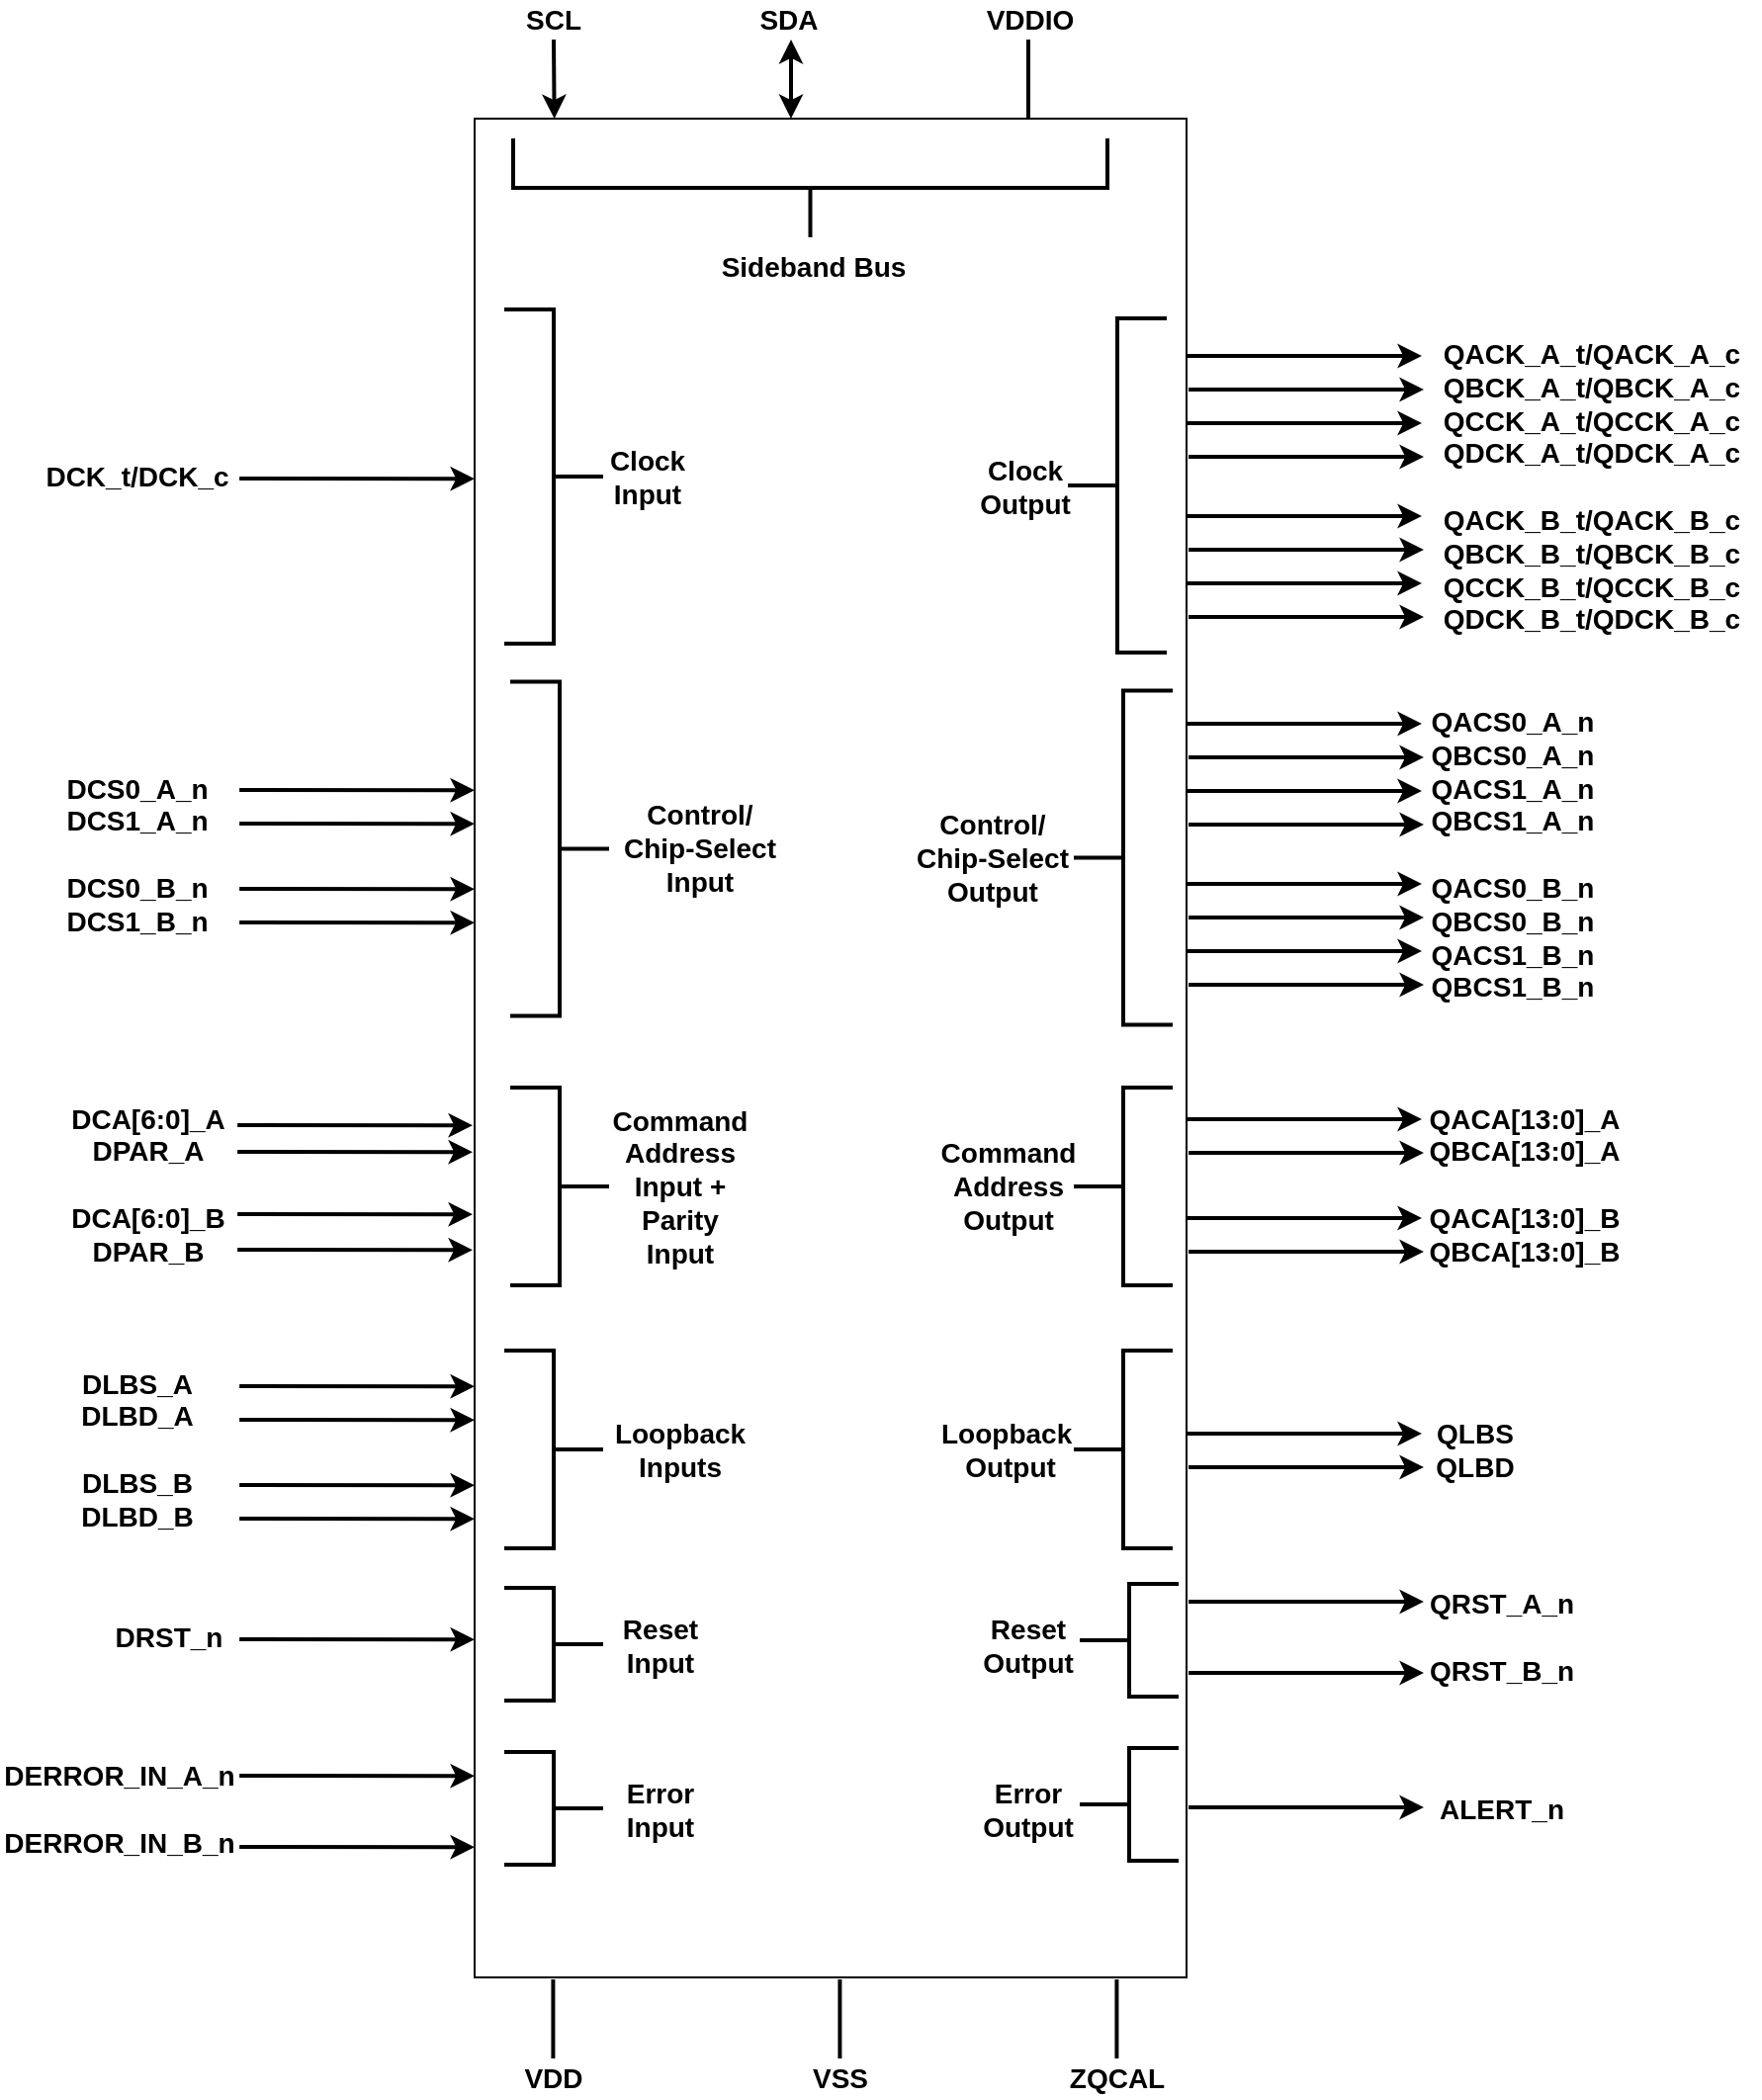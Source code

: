 <mxfile version="26.0.11">
  <diagram name="Page-1" id="vdN65WVOUSUoNXqUONqW">
    <mxGraphModel dx="1157" dy="998" grid="1" gridSize="10" guides="1" tooltips="1" connect="1" arrows="1" fold="1" page="1" pageScale="1" pageWidth="850" pageHeight="1100" math="0" shadow="0">
      <root>
        <mxCell id="0" />
        <mxCell id="1" parent="0" />
        <mxCell id="19wFOHCZdqjI787uc1kk-1" value="" style="rounded=0;whiteSpace=wrap;html=1;" parent="1" vertex="1">
          <mxGeometry x="240" y="80" width="360" height="940" as="geometry" />
        </mxCell>
        <mxCell id="19wFOHCZdqjI787uc1kk-2" value="" style="endArrow=classic;html=1;rounded=0;entryX=-0.003;entryY=0.059;entryDx=0;entryDy=0;entryPerimeter=0;strokeWidth=2;" parent="1" edge="1">
          <mxGeometry width="50" height="50" relative="1" as="geometry">
            <mxPoint x="121.08" y="262" as="sourcePoint" />
            <mxPoint x="240.0" y="262.12" as="targetPoint" />
          </mxGeometry>
        </mxCell>
        <mxCell id="19wFOHCZdqjI787uc1kk-5" value="DCK_t/DCK_c" style="text;html=1;align=center;verticalAlign=middle;whiteSpace=wrap;rounded=0;fontStyle=1;fontSize=14;" parent="1" vertex="1">
          <mxGeometry x="19" y="241" width="101.08" height="40" as="geometry" />
        </mxCell>
        <mxCell id="19wFOHCZdqjI787uc1kk-6" value="" style="endArrow=classic;html=1;rounded=0;entryX=-0.003;entryY=0.059;entryDx=0;entryDy=0;entryPerimeter=0;strokeWidth=2;" parent="1" edge="1">
          <mxGeometry width="50" height="50" relative="1" as="geometry">
            <mxPoint x="600" y="200" as="sourcePoint" />
            <mxPoint x="719" y="200" as="targetPoint" />
          </mxGeometry>
        </mxCell>
        <mxCell id="19wFOHCZdqjI787uc1kk-7" value="" style="endArrow=classic;html=1;rounded=0;entryX=-0.003;entryY=0.059;entryDx=0;entryDy=0;entryPerimeter=0;strokeWidth=2;" parent="1" edge="1">
          <mxGeometry width="50" height="50" relative="1" as="geometry">
            <mxPoint x="601" y="217" as="sourcePoint" />
            <mxPoint x="720" y="217" as="targetPoint" />
          </mxGeometry>
        </mxCell>
        <mxCell id="19wFOHCZdqjI787uc1kk-8" value="QACK_A_t/QACK_A_c&lt;div&gt;QBCK_A_t/QBCK_A_c&lt;/div&gt;&lt;div&gt;QCCK_A_t/QCCK_A_c&lt;/div&gt;&lt;div&gt;QDCK_A_t/QDCK_A_c&lt;/div&gt;&lt;div&gt;&lt;br&gt;&lt;/div&gt;&lt;div&gt;QACK_B_t/QACK_B_c&lt;/div&gt;&lt;div&gt;QBCK_B_t/QBCK_B_c&lt;/div&gt;&lt;div&gt;QCCK_B_t/QCCK_B_c&lt;/div&gt;&lt;div&gt;QDCK_B_t/QDCK_B_c&lt;/div&gt;" style="text;html=1;align=center;verticalAlign=middle;whiteSpace=wrap;rounded=0;fontStyle=1;fontSize=14;" parent="1" vertex="1">
          <mxGeometry x="720" y="184" width="170" height="163" as="geometry" />
        </mxCell>
        <mxCell id="19wFOHCZdqjI787uc1kk-9" value="" style="endArrow=classic;html=1;rounded=0;entryX=-0.003;entryY=0.059;entryDx=0;entryDy=0;entryPerimeter=0;strokeWidth=2;" parent="1" edge="1">
          <mxGeometry width="50" height="50" relative="1" as="geometry">
            <mxPoint x="600" y="234" as="sourcePoint" />
            <mxPoint x="719" y="234" as="targetPoint" />
          </mxGeometry>
        </mxCell>
        <mxCell id="19wFOHCZdqjI787uc1kk-10" value="" style="endArrow=classic;html=1;rounded=0;entryX=-0.003;entryY=0.059;entryDx=0;entryDy=0;entryPerimeter=0;strokeWidth=2;" parent="1" edge="1">
          <mxGeometry width="50" height="50" relative="1" as="geometry">
            <mxPoint x="601" y="251" as="sourcePoint" />
            <mxPoint x="720" y="251" as="targetPoint" />
          </mxGeometry>
        </mxCell>
        <mxCell id="19wFOHCZdqjI787uc1kk-11" value="" style="endArrow=classic;html=1;rounded=0;entryX=-0.003;entryY=0.059;entryDx=0;entryDy=0;entryPerimeter=0;strokeWidth=2;" parent="1" edge="1">
          <mxGeometry width="50" height="50" relative="1" as="geometry">
            <mxPoint x="600" y="281" as="sourcePoint" />
            <mxPoint x="719" y="281" as="targetPoint" />
          </mxGeometry>
        </mxCell>
        <mxCell id="19wFOHCZdqjI787uc1kk-12" value="" style="endArrow=classic;html=1;rounded=0;entryX=-0.003;entryY=0.059;entryDx=0;entryDy=0;entryPerimeter=0;strokeWidth=2;" parent="1" edge="1">
          <mxGeometry width="50" height="50" relative="1" as="geometry">
            <mxPoint x="601" y="298" as="sourcePoint" />
            <mxPoint x="720" y="298" as="targetPoint" />
          </mxGeometry>
        </mxCell>
        <mxCell id="19wFOHCZdqjI787uc1kk-13" value="" style="endArrow=classic;html=1;rounded=0;entryX=-0.003;entryY=0.059;entryDx=0;entryDy=0;entryPerimeter=0;strokeWidth=2;" parent="1" edge="1">
          <mxGeometry width="50" height="50" relative="1" as="geometry">
            <mxPoint x="600" y="315" as="sourcePoint" />
            <mxPoint x="719" y="315" as="targetPoint" />
          </mxGeometry>
        </mxCell>
        <mxCell id="19wFOHCZdqjI787uc1kk-14" value="" style="endArrow=classic;html=1;rounded=0;entryX=-0.003;entryY=0.059;entryDx=0;entryDy=0;entryPerimeter=0;strokeWidth=2;" parent="1" edge="1">
          <mxGeometry width="50" height="50" relative="1" as="geometry">
            <mxPoint x="601" y="332" as="sourcePoint" />
            <mxPoint x="720" y="332" as="targetPoint" />
          </mxGeometry>
        </mxCell>
        <mxCell id="19wFOHCZdqjI787uc1kk-15" value="" style="endArrow=classic;html=1;rounded=0;entryX=-0.003;entryY=0.059;entryDx=0;entryDy=0;entryPerimeter=0;strokeWidth=2;" parent="1" edge="1">
          <mxGeometry width="50" height="50" relative="1" as="geometry">
            <mxPoint x="121.08" y="419.5" as="sourcePoint" />
            <mxPoint x="240.0" y="419.62" as="targetPoint" />
          </mxGeometry>
        </mxCell>
        <mxCell id="19wFOHCZdqjI787uc1kk-16" value="DCS0_A_n&lt;div&gt;DCS1_A_n&lt;/div&gt;&lt;div&gt;&lt;br&gt;&lt;/div&gt;&lt;div&gt;DCS0_B_n&lt;/div&gt;&lt;div&gt;DCS1_B_n&lt;/div&gt;" style="text;html=1;align=center;verticalAlign=middle;whiteSpace=wrap;rounded=0;fontStyle=1;fontSize=14;" parent="1" vertex="1">
          <mxGeometry x="19" y="406.5" width="101.08" height="90" as="geometry" />
        </mxCell>
        <mxCell id="19wFOHCZdqjI787uc1kk-17" value="" style="endArrow=classic;html=1;rounded=0;entryX=-0.003;entryY=0.059;entryDx=0;entryDy=0;entryPerimeter=0;strokeWidth=2;" parent="1" edge="1">
          <mxGeometry width="50" height="50" relative="1" as="geometry">
            <mxPoint x="121.08" y="436.5" as="sourcePoint" />
            <mxPoint x="240.0" y="436.62" as="targetPoint" />
          </mxGeometry>
        </mxCell>
        <mxCell id="19wFOHCZdqjI787uc1kk-18" value="" style="endArrow=classic;html=1;rounded=0;entryX=-0.003;entryY=0.059;entryDx=0;entryDy=0;entryPerimeter=0;strokeWidth=2;" parent="1" edge="1">
          <mxGeometry width="50" height="50" relative="1" as="geometry">
            <mxPoint x="121.08" y="469.5" as="sourcePoint" />
            <mxPoint x="240.0" y="469.62" as="targetPoint" />
          </mxGeometry>
        </mxCell>
        <mxCell id="19wFOHCZdqjI787uc1kk-19" value="" style="endArrow=classic;html=1;rounded=0;entryX=-0.003;entryY=0.059;entryDx=0;entryDy=0;entryPerimeter=0;strokeWidth=2;" parent="1" edge="1">
          <mxGeometry width="50" height="50" relative="1" as="geometry">
            <mxPoint x="121.08" y="486.5" as="sourcePoint" />
            <mxPoint x="240.0" y="486.62" as="targetPoint" />
          </mxGeometry>
        </mxCell>
        <mxCell id="19wFOHCZdqjI787uc1kk-20" value="" style="endArrow=classic;html=1;rounded=0;entryX=-0.003;entryY=0.059;entryDx=0;entryDy=0;entryPerimeter=0;strokeWidth=2;" parent="1" edge="1">
          <mxGeometry width="50" height="50" relative="1" as="geometry">
            <mxPoint x="600" y="386" as="sourcePoint" />
            <mxPoint x="719" y="386" as="targetPoint" />
          </mxGeometry>
        </mxCell>
        <mxCell id="19wFOHCZdqjI787uc1kk-21" value="" style="endArrow=classic;html=1;rounded=0;entryX=-0.003;entryY=0.059;entryDx=0;entryDy=0;entryPerimeter=0;strokeWidth=2;" parent="1" edge="1">
          <mxGeometry width="50" height="50" relative="1" as="geometry">
            <mxPoint x="601" y="403" as="sourcePoint" />
            <mxPoint x="720" y="403" as="targetPoint" />
          </mxGeometry>
        </mxCell>
        <mxCell id="19wFOHCZdqjI787uc1kk-22" value="QACS0_A_n&lt;div&gt;QBCS0_A_n&lt;/div&gt;&lt;div&gt;QACS1_A_n&lt;/div&gt;&lt;div&gt;QBCS1_A_n&lt;/div&gt;&lt;div&gt;&lt;br&gt;&lt;/div&gt;&lt;div&gt;QACS0_B_n&lt;div&gt;QBCS0_B_n&lt;/div&gt;&lt;div&gt;QACS1_B_n&lt;/div&gt;&lt;div&gt;QBCS1_B_n&lt;/div&gt;&lt;/div&gt;" style="text;html=1;align=center;verticalAlign=middle;whiteSpace=wrap;rounded=0;fontStyle=1;fontSize=14;" parent="1" vertex="1">
          <mxGeometry x="720" y="370" width="90" height="163" as="geometry" />
        </mxCell>
        <mxCell id="19wFOHCZdqjI787uc1kk-23" value="" style="endArrow=classic;html=1;rounded=0;entryX=-0.003;entryY=0.059;entryDx=0;entryDy=0;entryPerimeter=0;strokeWidth=2;" parent="1" edge="1">
          <mxGeometry width="50" height="50" relative="1" as="geometry">
            <mxPoint x="600" y="420" as="sourcePoint" />
            <mxPoint x="719" y="420" as="targetPoint" />
          </mxGeometry>
        </mxCell>
        <mxCell id="19wFOHCZdqjI787uc1kk-24" value="" style="endArrow=classic;html=1;rounded=0;entryX=-0.003;entryY=0.059;entryDx=0;entryDy=0;entryPerimeter=0;strokeWidth=2;" parent="1" edge="1">
          <mxGeometry width="50" height="50" relative="1" as="geometry">
            <mxPoint x="601" y="437" as="sourcePoint" />
            <mxPoint x="720" y="437" as="targetPoint" />
          </mxGeometry>
        </mxCell>
        <mxCell id="19wFOHCZdqjI787uc1kk-25" value="" style="endArrow=classic;html=1;rounded=0;entryX=-0.003;entryY=0.059;entryDx=0;entryDy=0;entryPerimeter=0;strokeWidth=2;" parent="1" edge="1">
          <mxGeometry width="50" height="50" relative="1" as="geometry">
            <mxPoint x="600" y="467" as="sourcePoint" />
            <mxPoint x="719" y="467" as="targetPoint" />
          </mxGeometry>
        </mxCell>
        <mxCell id="19wFOHCZdqjI787uc1kk-26" value="" style="endArrow=classic;html=1;rounded=0;entryX=-0.003;entryY=0.059;entryDx=0;entryDy=0;entryPerimeter=0;strokeWidth=2;" parent="1" edge="1">
          <mxGeometry width="50" height="50" relative="1" as="geometry">
            <mxPoint x="601" y="484" as="sourcePoint" />
            <mxPoint x="720" y="484" as="targetPoint" />
          </mxGeometry>
        </mxCell>
        <mxCell id="19wFOHCZdqjI787uc1kk-27" value="" style="endArrow=classic;html=1;rounded=0;entryX=-0.003;entryY=0.059;entryDx=0;entryDy=0;entryPerimeter=0;strokeWidth=2;" parent="1" edge="1">
          <mxGeometry width="50" height="50" relative="1" as="geometry">
            <mxPoint x="600" y="501" as="sourcePoint" />
            <mxPoint x="719" y="501" as="targetPoint" />
          </mxGeometry>
        </mxCell>
        <mxCell id="19wFOHCZdqjI787uc1kk-28" value="" style="endArrow=classic;html=1;rounded=0;entryX=-0.003;entryY=0.059;entryDx=0;entryDy=0;entryPerimeter=0;strokeWidth=2;" parent="1" edge="1">
          <mxGeometry width="50" height="50" relative="1" as="geometry">
            <mxPoint x="601" y="518" as="sourcePoint" />
            <mxPoint x="720" y="518" as="targetPoint" />
          </mxGeometry>
        </mxCell>
        <mxCell id="19wFOHCZdqjI787uc1kk-29" value="" style="endArrow=classic;html=1;rounded=0;entryX=-0.003;entryY=0.059;entryDx=0;entryDy=0;entryPerimeter=0;strokeWidth=2;" parent="1" edge="1">
          <mxGeometry width="50" height="50" relative="1" as="geometry">
            <mxPoint x="600" y="586" as="sourcePoint" />
            <mxPoint x="719" y="586" as="targetPoint" />
          </mxGeometry>
        </mxCell>
        <mxCell id="19wFOHCZdqjI787uc1kk-30" value="" style="endArrow=classic;html=1;rounded=0;entryX=-0.003;entryY=0.059;entryDx=0;entryDy=0;entryPerimeter=0;strokeWidth=2;" parent="1" edge="1">
          <mxGeometry width="50" height="50" relative="1" as="geometry">
            <mxPoint x="601" y="603" as="sourcePoint" />
            <mxPoint x="720" y="603" as="targetPoint" />
          </mxGeometry>
        </mxCell>
        <mxCell id="19wFOHCZdqjI787uc1kk-31" value="QACA[13:0]_A&lt;div&gt;QBCA[13:0]_A&lt;/div&gt;&lt;div&gt;&lt;br&gt;&lt;/div&gt;&lt;div&gt;QACA[13:0]_B&lt;div&gt;QBCA[13:0]_B&lt;/div&gt;&lt;/div&gt;" style="text;html=1;align=center;verticalAlign=middle;whiteSpace=wrap;rounded=0;fontStyle=1;fontSize=14;" parent="1" vertex="1">
          <mxGeometry x="722" y="569" width="98" height="100" as="geometry" />
        </mxCell>
        <mxCell id="19wFOHCZdqjI787uc1kk-32" value="" style="endArrow=classic;html=1;rounded=0;entryX=-0.003;entryY=0.059;entryDx=0;entryDy=0;entryPerimeter=0;strokeWidth=2;" parent="1" edge="1">
          <mxGeometry width="50" height="50" relative="1" as="geometry">
            <mxPoint x="600" y="636" as="sourcePoint" />
            <mxPoint x="719" y="636" as="targetPoint" />
          </mxGeometry>
        </mxCell>
        <mxCell id="19wFOHCZdqjI787uc1kk-33" value="" style="endArrow=classic;html=1;rounded=0;entryX=-0.003;entryY=0.059;entryDx=0;entryDy=0;entryPerimeter=0;strokeWidth=2;" parent="1" edge="1">
          <mxGeometry width="50" height="50" relative="1" as="geometry">
            <mxPoint x="601" y="653" as="sourcePoint" />
            <mxPoint x="720" y="653" as="targetPoint" />
          </mxGeometry>
        </mxCell>
        <mxCell id="19wFOHCZdqjI787uc1kk-38" value="" style="endArrow=classic;html=1;rounded=0;entryX=-0.003;entryY=0.059;entryDx=0;entryDy=0;entryPerimeter=0;strokeWidth=2;" parent="1" edge="1">
          <mxGeometry width="50" height="50" relative="1" as="geometry">
            <mxPoint x="120.08" y="589" as="sourcePoint" />
            <mxPoint x="239.0" y="589.12" as="targetPoint" />
          </mxGeometry>
        </mxCell>
        <mxCell id="19wFOHCZdqjI787uc1kk-39" value="" style="endArrow=classic;html=1;rounded=0;entryX=-0.003;entryY=0.059;entryDx=0;entryDy=0;entryPerimeter=0;strokeWidth=2;" parent="1" edge="1">
          <mxGeometry width="50" height="50" relative="1" as="geometry">
            <mxPoint x="120.08" y="634" as="sourcePoint" />
            <mxPoint x="239.0" y="634.12" as="targetPoint" />
          </mxGeometry>
        </mxCell>
        <mxCell id="19wFOHCZdqjI787uc1kk-40" value="DCA[6:0]_A&lt;div&gt;DPAR_A&lt;/div&gt;&lt;div&gt;&lt;br&gt;&lt;/div&gt;&lt;div&gt;DCA[6:0]_B&lt;/div&gt;&lt;div&gt;DPAR_B&lt;/div&gt;" style="text;html=1;align=center;verticalAlign=middle;whiteSpace=wrap;rounded=0;fontStyle=1;fontSize=14;" parent="1" vertex="1">
          <mxGeometry x="30" y="578" width="90.08" height="81" as="geometry" />
        </mxCell>
        <mxCell id="19wFOHCZdqjI787uc1kk-41" value="" style="endArrow=classic;html=1;rounded=0;entryX=-0.003;entryY=0.059;entryDx=0;entryDy=0;entryPerimeter=0;strokeWidth=2;" parent="1" edge="1">
          <mxGeometry width="50" height="50" relative="1" as="geometry">
            <mxPoint x="121.08" y="721" as="sourcePoint" />
            <mxPoint x="240.0" y="721.12" as="targetPoint" />
          </mxGeometry>
        </mxCell>
        <mxCell id="19wFOHCZdqjI787uc1kk-42" value="DLBS_A&lt;div&gt;DLBD_A&lt;/div&gt;&lt;div&gt;&lt;br&gt;&lt;/div&gt;&lt;div&gt;DLBS_B&lt;/div&gt;&lt;div&gt;DLBD_B&lt;/div&gt;" style="text;html=1;align=center;verticalAlign=middle;whiteSpace=wrap;rounded=0;fontStyle=1;fontSize=14;" parent="1" vertex="1">
          <mxGeometry x="19" y="708" width="101.08" height="90" as="geometry" />
        </mxCell>
        <mxCell id="19wFOHCZdqjI787uc1kk-43" value="" style="endArrow=classic;html=1;rounded=0;entryX=-0.003;entryY=0.059;entryDx=0;entryDy=0;entryPerimeter=0;strokeWidth=2;" parent="1" edge="1">
          <mxGeometry width="50" height="50" relative="1" as="geometry">
            <mxPoint x="121.08" y="738" as="sourcePoint" />
            <mxPoint x="240.0" y="738.12" as="targetPoint" />
          </mxGeometry>
        </mxCell>
        <mxCell id="19wFOHCZdqjI787uc1kk-44" value="" style="endArrow=classic;html=1;rounded=0;entryX=-0.003;entryY=0.059;entryDx=0;entryDy=0;entryPerimeter=0;strokeWidth=2;" parent="1" edge="1">
          <mxGeometry width="50" height="50" relative="1" as="geometry">
            <mxPoint x="121.08" y="771" as="sourcePoint" />
            <mxPoint x="240.0" y="771.12" as="targetPoint" />
          </mxGeometry>
        </mxCell>
        <mxCell id="19wFOHCZdqjI787uc1kk-45" value="" style="endArrow=classic;html=1;rounded=0;entryX=-0.003;entryY=0.059;entryDx=0;entryDy=0;entryPerimeter=0;strokeWidth=2;" parent="1" edge="1">
          <mxGeometry width="50" height="50" relative="1" as="geometry">
            <mxPoint x="121.08" y="788" as="sourcePoint" />
            <mxPoint x="240.0" y="788.12" as="targetPoint" />
          </mxGeometry>
        </mxCell>
        <mxCell id="19wFOHCZdqjI787uc1kk-46" value="" style="endArrow=classic;html=1;rounded=0;entryX=-0.003;entryY=0.059;entryDx=0;entryDy=0;entryPerimeter=0;strokeWidth=2;" parent="1" edge="1">
          <mxGeometry width="50" height="50" relative="1" as="geometry">
            <mxPoint x="600" y="745" as="sourcePoint" />
            <mxPoint x="719" y="745" as="targetPoint" />
          </mxGeometry>
        </mxCell>
        <mxCell id="19wFOHCZdqjI787uc1kk-47" value="" style="endArrow=classic;html=1;rounded=0;entryX=-0.003;entryY=0.059;entryDx=0;entryDy=0;entryPerimeter=0;strokeWidth=2;" parent="1" edge="1">
          <mxGeometry width="50" height="50" relative="1" as="geometry">
            <mxPoint x="601" y="762" as="sourcePoint" />
            <mxPoint x="720" y="762" as="targetPoint" />
          </mxGeometry>
        </mxCell>
        <mxCell id="19wFOHCZdqjI787uc1kk-48" value="QLBS&lt;div&gt;QLBD&lt;/div&gt;" style="text;html=1;align=center;verticalAlign=middle;whiteSpace=wrap;rounded=0;fontStyle=1;fontSize=14;" parent="1" vertex="1">
          <mxGeometry x="722" y="728" width="48" height="50" as="geometry" />
        </mxCell>
        <mxCell id="19wFOHCZdqjI787uc1kk-51" value="" style="endArrow=classic;html=1;rounded=0;entryX=-0.003;entryY=0.059;entryDx=0;entryDy=0;entryPerimeter=0;strokeWidth=2;" parent="1" edge="1">
          <mxGeometry width="50" height="50" relative="1" as="geometry">
            <mxPoint x="121.08" y="849" as="sourcePoint" />
            <mxPoint x="240.0" y="849.12" as="targetPoint" />
          </mxGeometry>
        </mxCell>
        <mxCell id="19wFOHCZdqjI787uc1kk-52" value="DRST_n" style="text;html=1;align=center;verticalAlign=middle;whiteSpace=wrap;rounded=0;fontStyle=1;fontSize=14;" parent="1" vertex="1">
          <mxGeometry x="50" y="838" width="71.08" height="20" as="geometry" />
        </mxCell>
        <mxCell id="19wFOHCZdqjI787uc1kk-53" value="" style="endArrow=classic;html=1;rounded=0;entryX=-0.003;entryY=0.059;entryDx=0;entryDy=0;entryPerimeter=0;strokeWidth=2;" parent="1" edge="1">
          <mxGeometry width="50" height="50" relative="1" as="geometry">
            <mxPoint x="601" y="830" as="sourcePoint" />
            <mxPoint x="720" y="830" as="targetPoint" />
          </mxGeometry>
        </mxCell>
        <mxCell id="19wFOHCZdqjI787uc1kk-55" value="QRST_A_n&lt;div&gt;&lt;br&gt;&lt;div&gt;QRST_B_n&lt;/div&gt;&lt;/div&gt;" style="text;html=1;align=center;verticalAlign=middle;whiteSpace=wrap;rounded=0;fontStyle=1;fontSize=14;" parent="1" vertex="1">
          <mxGeometry x="727.5" y="823" width="63" height="50" as="geometry" />
        </mxCell>
        <mxCell id="19wFOHCZdqjI787uc1kk-56" value="" style="endArrow=classic;html=1;rounded=0;entryX=-0.003;entryY=0.059;entryDx=0;entryDy=0;entryPerimeter=0;strokeWidth=2;" parent="1" edge="1">
          <mxGeometry width="50" height="50" relative="1" as="geometry">
            <mxPoint x="601" y="866" as="sourcePoint" />
            <mxPoint x="720" y="866" as="targetPoint" />
          </mxGeometry>
        </mxCell>
        <mxCell id="19wFOHCZdqjI787uc1kk-59" value="" style="endArrow=classic;html=1;rounded=0;entryX=-0.003;entryY=0.059;entryDx=0;entryDy=0;entryPerimeter=0;strokeWidth=2;" parent="1" edge="1">
          <mxGeometry width="50" height="50" relative="1" as="geometry">
            <mxPoint x="601" y="934" as="sourcePoint" />
            <mxPoint x="720" y="934" as="targetPoint" />
          </mxGeometry>
        </mxCell>
        <mxCell id="19wFOHCZdqjI787uc1kk-60" value="ALERT_n" style="text;html=1;align=center;verticalAlign=middle;whiteSpace=wrap;rounded=0;fontStyle=1;fontSize=14;" parent="1" vertex="1">
          <mxGeometry x="727.5" y="925" width="63" height="20" as="geometry" />
        </mxCell>
        <mxCell id="19wFOHCZdqjI787uc1kk-62" value="" style="endArrow=classic;html=1;rounded=0;entryX=-0.003;entryY=0.059;entryDx=0;entryDy=0;entryPerimeter=0;strokeWidth=2;" parent="1" edge="1">
          <mxGeometry width="50" height="50" relative="1" as="geometry">
            <mxPoint x="121.08" y="918" as="sourcePoint" />
            <mxPoint x="240.0" y="918.12" as="targetPoint" />
          </mxGeometry>
        </mxCell>
        <mxCell id="19wFOHCZdqjI787uc1kk-63" value="" style="endArrow=classic;html=1;rounded=0;entryX=-0.003;entryY=0.059;entryDx=0;entryDy=0;entryPerimeter=0;strokeWidth=2;" parent="1" edge="1">
          <mxGeometry width="50" height="50" relative="1" as="geometry">
            <mxPoint x="121.08" y="954" as="sourcePoint" />
            <mxPoint x="240.0" y="954.12" as="targetPoint" />
          </mxGeometry>
        </mxCell>
        <mxCell id="19wFOHCZdqjI787uc1kk-64" value="DERROR_IN_A_n&lt;div&gt;&lt;br&gt;&lt;/div&gt;&lt;div&gt;DERROR_IN_B_n&lt;/div&gt;" style="text;html=1;align=center;verticalAlign=middle;whiteSpace=wrap;rounded=0;fontStyle=1;fontSize=14;" parent="1" vertex="1">
          <mxGeometry y="907" width="121.08" height="56" as="geometry" />
        </mxCell>
        <mxCell id="19wFOHCZdqjI787uc1kk-66" value="" style="endArrow=classic;html=1;rounded=0;entryX=0.112;entryY=0;entryDx=0;entryDy=0;entryPerimeter=0;strokeWidth=2;" parent="1" target="19wFOHCZdqjI787uc1kk-1" edge="1">
          <mxGeometry width="50" height="50" relative="1" as="geometry">
            <mxPoint x="280" y="40" as="sourcePoint" />
            <mxPoint x="278.92" y="80.12" as="targetPoint" />
          </mxGeometry>
        </mxCell>
        <mxCell id="19wFOHCZdqjI787uc1kk-67" value="" style="endArrow=classic;html=1;rounded=0;entryX=0.112;entryY=0;entryDx=0;entryDy=0;entryPerimeter=0;strokeWidth=2;startArrow=classic;startFill=1;" parent="1" edge="1">
          <mxGeometry width="50" height="50" relative="1" as="geometry">
            <mxPoint x="400" y="40" as="sourcePoint" />
            <mxPoint x="400" y="80" as="targetPoint" />
          </mxGeometry>
        </mxCell>
        <mxCell id="19wFOHCZdqjI787uc1kk-68" value="" style="endArrow=none;html=1;rounded=0;entryX=0.112;entryY=0;entryDx=0;entryDy=0;entryPerimeter=0;strokeWidth=2;startFill=0;" parent="1" edge="1">
          <mxGeometry width="50" height="50" relative="1" as="geometry">
            <mxPoint x="520" y="40" as="sourcePoint" />
            <mxPoint x="520" y="80" as="targetPoint" />
          </mxGeometry>
        </mxCell>
        <mxCell id="19wFOHCZdqjI787uc1kk-69" value="SCL" style="text;html=1;align=center;verticalAlign=middle;whiteSpace=wrap;rounded=0;fontStyle=1;fontSize=14;" parent="1" vertex="1">
          <mxGeometry x="255" y="20" width="50" height="20" as="geometry" />
        </mxCell>
        <mxCell id="19wFOHCZdqjI787uc1kk-70" value="SDA" style="text;html=1;align=center;verticalAlign=middle;whiteSpace=wrap;rounded=0;fontStyle=1;fontSize=14;" parent="1" vertex="1">
          <mxGeometry x="374" y="20" width="50" height="20" as="geometry" />
        </mxCell>
        <mxCell id="19wFOHCZdqjI787uc1kk-71" value="VDDIO" style="text;html=1;align=center;verticalAlign=middle;whiteSpace=wrap;rounded=0;fontStyle=1;fontSize=14;" parent="1" vertex="1">
          <mxGeometry x="496" y="20" width="50" height="20" as="geometry" />
        </mxCell>
        <mxCell id="19wFOHCZdqjI787uc1kk-72" value="" style="endArrow=none;html=1;rounded=0;entryX=0.112;entryY=0;entryDx=0;entryDy=0;entryPerimeter=0;strokeWidth=2;startFill=0;" parent="1" edge="1">
          <mxGeometry width="50" height="50" relative="1" as="geometry">
            <mxPoint x="279.71" y="1021" as="sourcePoint" />
            <mxPoint x="279.71" y="1061" as="targetPoint" />
          </mxGeometry>
        </mxCell>
        <mxCell id="19wFOHCZdqjI787uc1kk-73" value="VDD" style="text;html=1;align=center;verticalAlign=middle;whiteSpace=wrap;rounded=0;fontStyle=1;fontSize=14;" parent="1" vertex="1">
          <mxGeometry x="255" y="1061" width="50" height="20" as="geometry" />
        </mxCell>
        <mxCell id="19wFOHCZdqjI787uc1kk-75" value="" style="endArrow=none;html=1;rounded=0;entryX=0.112;entryY=0;entryDx=0;entryDy=0;entryPerimeter=0;strokeWidth=2;startFill=0;" parent="1" edge="1">
          <mxGeometry width="50" height="50" relative="1" as="geometry">
            <mxPoint x="424.71" y="1021" as="sourcePoint" />
            <mxPoint x="424.71" y="1061" as="targetPoint" />
          </mxGeometry>
        </mxCell>
        <mxCell id="19wFOHCZdqjI787uc1kk-76" value="VSS" style="text;html=1;align=center;verticalAlign=middle;whiteSpace=wrap;rounded=0;fontStyle=1;fontSize=14;" parent="1" vertex="1">
          <mxGeometry x="400" y="1061" width="50" height="20" as="geometry" />
        </mxCell>
        <mxCell id="19wFOHCZdqjI787uc1kk-77" value="" style="endArrow=none;html=1;rounded=0;entryX=0.112;entryY=0;entryDx=0;entryDy=0;entryPerimeter=0;strokeWidth=2;startFill=0;" parent="1" edge="1">
          <mxGeometry width="50" height="50" relative="1" as="geometry">
            <mxPoint x="564.71" y="1021" as="sourcePoint" />
            <mxPoint x="564.71" y="1061" as="targetPoint" />
          </mxGeometry>
        </mxCell>
        <mxCell id="19wFOHCZdqjI787uc1kk-78" value="ZQCAL" style="text;html=1;align=center;verticalAlign=middle;whiteSpace=wrap;rounded=0;fontStyle=1;fontSize=14;" parent="1" vertex="1">
          <mxGeometry x="540" y="1061" width="50" height="20" as="geometry" />
        </mxCell>
        <mxCell id="19wFOHCZdqjI787uc1kk-79" value="" style="strokeWidth=2;html=1;shape=mxgraph.flowchart.annotation_2;align=left;labelPosition=right;pointerEvents=1;" parent="1" vertex="1">
          <mxGeometry x="540" y="181" width="50" height="169" as="geometry" />
        </mxCell>
        <mxCell id="19wFOHCZdqjI787uc1kk-80" value="" style="strokeWidth=2;html=1;shape=mxgraph.flowchart.annotation_2;align=left;labelPosition=right;pointerEvents=1;direction=west;" parent="1" vertex="1">
          <mxGeometry x="255" y="176.5" width="50" height="169" as="geometry" />
        </mxCell>
        <mxCell id="19wFOHCZdqjI787uc1kk-81" value="Clock Input" style="text;html=1;align=center;verticalAlign=middle;whiteSpace=wrap;rounded=0;fontStyle=1;fontSize=14;" parent="1" vertex="1">
          <mxGeometry x="305" y="241" width="45" height="40" as="geometry" />
        </mxCell>
        <mxCell id="19wFOHCZdqjI787uc1kk-82" value="Clock Output" style="text;html=1;align=center;verticalAlign=middle;whiteSpace=wrap;rounded=0;fontStyle=1;fontSize=14;" parent="1" vertex="1">
          <mxGeometry x="496" y="245.5" width="45" height="40" as="geometry" />
        </mxCell>
        <mxCell id="19wFOHCZdqjI787uc1kk-83" value="" style="strokeWidth=2;html=1;shape=mxgraph.flowchart.annotation_2;align=left;labelPosition=right;pointerEvents=1;" parent="1" vertex="1">
          <mxGeometry x="543" y="369.25" width="50" height="169" as="geometry" />
        </mxCell>
        <mxCell id="19wFOHCZdqjI787uc1kk-84" value="" style="strokeWidth=2;html=1;shape=mxgraph.flowchart.annotation_2;align=left;labelPosition=right;pointerEvents=1;direction=west;" parent="1" vertex="1">
          <mxGeometry x="258" y="364.75" width="50" height="169" as="geometry" />
        </mxCell>
        <mxCell id="19wFOHCZdqjI787uc1kk-85" value="Control/&lt;div&gt;Chip-Select&lt;div&gt;Input&lt;/div&gt;&lt;/div&gt;" style="text;html=1;align=center;verticalAlign=middle;whiteSpace=wrap;rounded=0;fontStyle=1;fontSize=14;" parent="1" vertex="1">
          <mxGeometry x="308" y="429.25" width="92" height="40" as="geometry" />
        </mxCell>
        <mxCell id="19wFOHCZdqjI787uc1kk-86" value="Control/&lt;div&gt;Chip-Select&lt;/div&gt;&lt;div&gt;Output&lt;/div&gt;" style="text;html=1;align=center;verticalAlign=middle;whiteSpace=wrap;rounded=0;fontStyle=1;fontSize=14;" parent="1" vertex="1">
          <mxGeometry x="460" y="433.75" width="84" height="40" as="geometry" />
        </mxCell>
        <mxCell id="19wFOHCZdqjI787uc1kk-87" value="" style="strokeWidth=2;html=1;shape=mxgraph.flowchart.annotation_2;align=left;labelPosition=right;pointerEvents=1;" parent="1" vertex="1">
          <mxGeometry x="543" y="570" width="50" height="100" as="geometry" />
        </mxCell>
        <mxCell id="19wFOHCZdqjI787uc1kk-88" value="" style="strokeWidth=2;html=1;shape=mxgraph.flowchart.annotation_2;align=left;labelPosition=right;pointerEvents=1;direction=west;" parent="1" vertex="1">
          <mxGeometry x="258" y="570" width="50" height="100" as="geometry" />
        </mxCell>
        <mxCell id="19wFOHCZdqjI787uc1kk-89" value="Command Address&lt;div&gt;Input + Parity Input&lt;/div&gt;" style="text;html=1;align=center;verticalAlign=middle;whiteSpace=wrap;rounded=0;fontStyle=1;fontSize=14;" parent="1" vertex="1">
          <mxGeometry x="308" y="600" width="72" height="40" as="geometry" />
        </mxCell>
        <mxCell id="19wFOHCZdqjI787uc1kk-90" value="Command&lt;div&gt;Address Output&lt;/div&gt;" style="text;html=1;align=center;verticalAlign=middle;whiteSpace=wrap;rounded=0;fontStyle=1;fontSize=14;" parent="1" vertex="1">
          <mxGeometry x="480" y="600" width="60" height="40" as="geometry" />
        </mxCell>
        <mxCell id="19wFOHCZdqjI787uc1kk-95" value="" style="strokeWidth=2;html=1;shape=mxgraph.flowchart.annotation_2;align=left;labelPosition=right;pointerEvents=1;direction=west;" parent="1" vertex="1">
          <mxGeometry x="255" y="703" width="50" height="100" as="geometry" />
        </mxCell>
        <mxCell id="19wFOHCZdqjI787uc1kk-96" value="Loopback Inputs" style="text;html=1;align=center;verticalAlign=middle;whiteSpace=wrap;rounded=0;fontStyle=1;fontSize=14;" parent="1" vertex="1">
          <mxGeometry x="308" y="733" width="72" height="40" as="geometry" />
        </mxCell>
        <mxCell id="19wFOHCZdqjI787uc1kk-97" value="" style="strokeWidth=2;html=1;shape=mxgraph.flowchart.annotation_2;align=left;labelPosition=right;pointerEvents=1;" parent="1" vertex="1">
          <mxGeometry x="543" y="703" width="50" height="100" as="geometry" />
        </mxCell>
        <mxCell id="19wFOHCZdqjI787uc1kk-98" value="Loopback&amp;nbsp;&lt;div&gt;Output&lt;/div&gt;" style="text;html=1;align=center;verticalAlign=middle;whiteSpace=wrap;rounded=0;fontStyle=1;fontSize=14;" parent="1" vertex="1">
          <mxGeometry x="481" y="733" width="60" height="40" as="geometry" />
        </mxCell>
        <mxCell id="19wFOHCZdqjI787uc1kk-99" value="" style="strokeWidth=2;html=1;shape=mxgraph.flowchart.annotation_2;align=left;labelPosition=right;pointerEvents=1;direction=west;" parent="1" vertex="1">
          <mxGeometry x="255" y="823" width="50" height="57" as="geometry" />
        </mxCell>
        <mxCell id="19wFOHCZdqjI787uc1kk-100" value="Reset Input" style="text;html=1;align=center;verticalAlign=middle;whiteSpace=wrap;rounded=0;fontStyle=1;fontSize=14;" parent="1" vertex="1">
          <mxGeometry x="308" y="831.5" width="52" height="40" as="geometry" />
        </mxCell>
        <mxCell id="19wFOHCZdqjI787uc1kk-101" value="" style="strokeWidth=2;html=1;shape=mxgraph.flowchart.annotation_2;align=left;labelPosition=right;pointerEvents=1;direction=east;" parent="1" vertex="1">
          <mxGeometry x="546" y="821" width="50" height="57" as="geometry" />
        </mxCell>
        <mxCell id="19wFOHCZdqjI787uc1kk-102" value="Reset Output" style="text;html=1;align=center;verticalAlign=middle;whiteSpace=wrap;rounded=0;fontStyle=1;fontSize=14;" parent="1" vertex="1">
          <mxGeometry x="494" y="831.5" width="52" height="40" as="geometry" />
        </mxCell>
        <mxCell id="19wFOHCZdqjI787uc1kk-103" value="" style="strokeWidth=2;html=1;shape=mxgraph.flowchart.annotation_2;align=left;labelPosition=right;pointerEvents=1;direction=west;" parent="1" vertex="1">
          <mxGeometry x="255" y="906" width="50" height="57" as="geometry" />
        </mxCell>
        <mxCell id="19wFOHCZdqjI787uc1kk-104" value="Error Input" style="text;html=1;align=center;verticalAlign=middle;whiteSpace=wrap;rounded=0;fontStyle=1;fontSize=14;" parent="1" vertex="1">
          <mxGeometry x="308" y="914.5" width="52" height="40" as="geometry" />
        </mxCell>
        <mxCell id="19wFOHCZdqjI787uc1kk-105" value="" style="strokeWidth=2;html=1;shape=mxgraph.flowchart.annotation_2;align=left;labelPosition=right;pointerEvents=1;direction=east;" parent="1" vertex="1">
          <mxGeometry x="546" y="904" width="50" height="57" as="geometry" />
        </mxCell>
        <mxCell id="19wFOHCZdqjI787uc1kk-106" value="Error Output" style="text;html=1;align=center;verticalAlign=middle;whiteSpace=wrap;rounded=0;fontStyle=1;fontSize=14;" parent="1" vertex="1">
          <mxGeometry x="494" y="914.5" width="52" height="40" as="geometry" />
        </mxCell>
        <mxCell id="19wFOHCZdqjI787uc1kk-107" value="" style="strokeWidth=2;html=1;shape=mxgraph.flowchart.annotation_2;align=left;labelPosition=right;pointerEvents=1;direction=north;" parent="1" vertex="1">
          <mxGeometry x="259.5" y="90" width="300.5" height="50" as="geometry" />
        </mxCell>
        <mxCell id="19wFOHCZdqjI787uc1kk-108" value="Sideband Bus" style="text;html=1;align=center;verticalAlign=middle;whiteSpace=wrap;rounded=0;fontStyle=1;fontSize=14;" parent="1" vertex="1">
          <mxGeometry x="350" y="140" width="122.75" height="30" as="geometry" />
        </mxCell>
        <mxCell id="ChkyDGeY4i1k0iZTdDXn-1" value="" style="endArrow=classic;html=1;rounded=0;entryX=-0.003;entryY=0.059;entryDx=0;entryDy=0;entryPerimeter=0;strokeWidth=2;" edge="1" parent="1">
          <mxGeometry width="50" height="50" relative="1" as="geometry">
            <mxPoint x="120.08" y="602.5" as="sourcePoint" />
            <mxPoint x="239.0" y="602.62" as="targetPoint" />
          </mxGeometry>
        </mxCell>
        <mxCell id="ChkyDGeY4i1k0iZTdDXn-2" value="" style="endArrow=classic;html=1;rounded=0;entryX=-0.003;entryY=0.059;entryDx=0;entryDy=0;entryPerimeter=0;strokeWidth=2;" edge="1" parent="1">
          <mxGeometry width="50" height="50" relative="1" as="geometry">
            <mxPoint x="120.08" y="652" as="sourcePoint" />
            <mxPoint x="239.0" y="652.12" as="targetPoint" />
          </mxGeometry>
        </mxCell>
      </root>
    </mxGraphModel>
  </diagram>
</mxfile>
